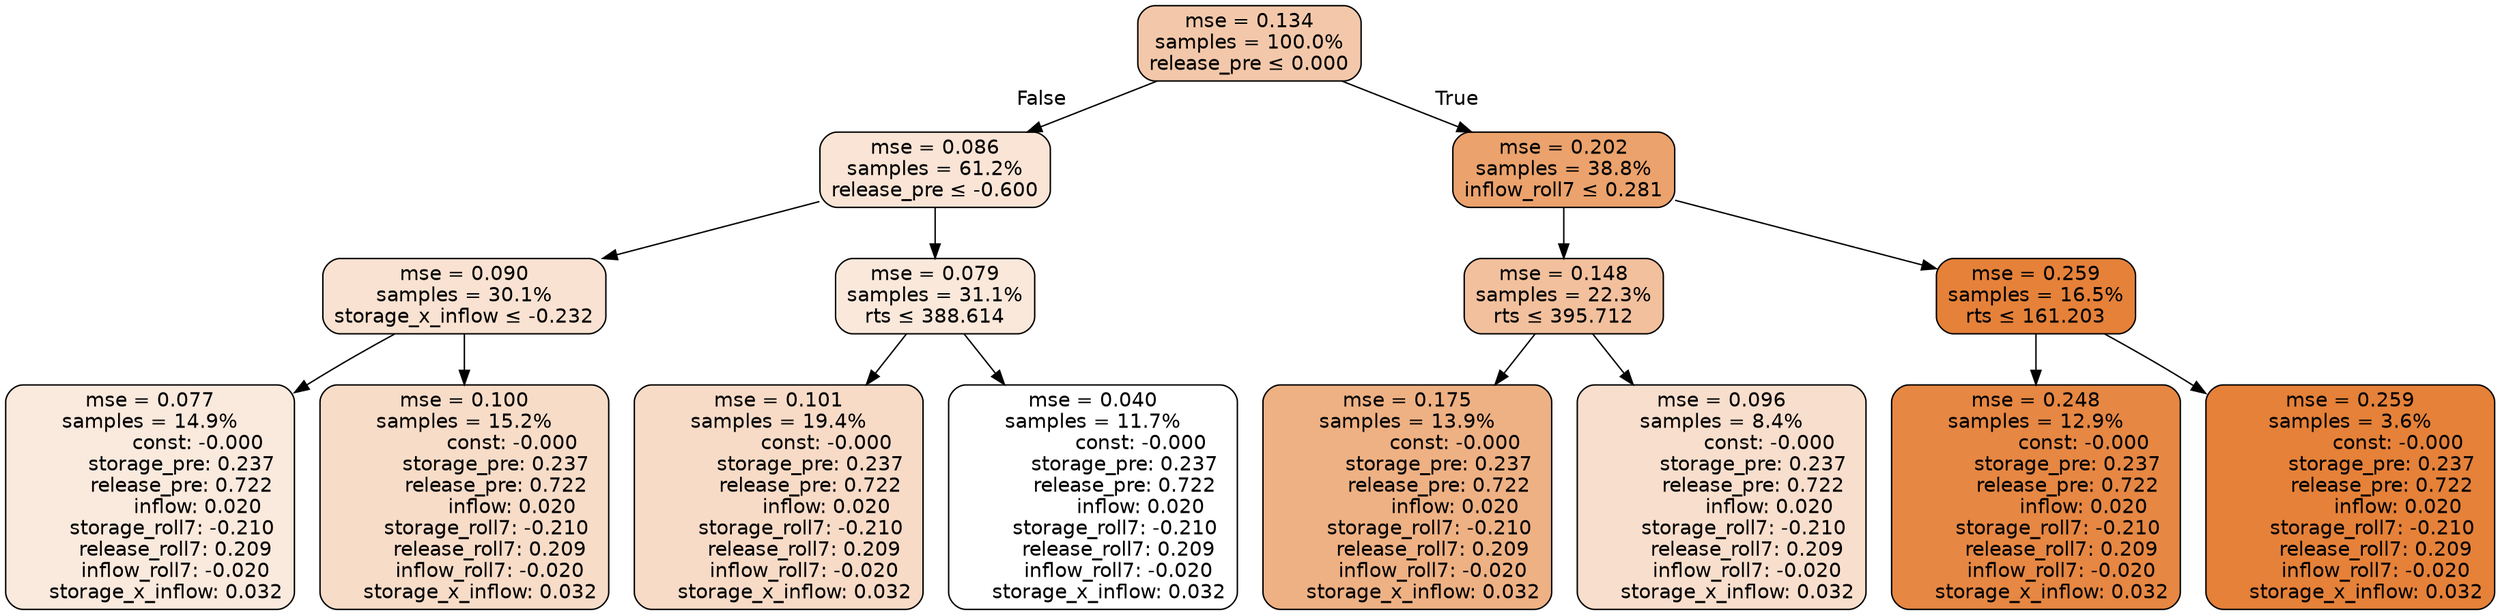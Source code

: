 digraph tree {
node [shape=rectangle, style="filled, rounded", color="black", fontname=helvetica] ;
edge [fontname=helvetica] ;
	"0" [label="mse = 0.134
samples = 100.0%
release_pre &le; 0.000", fillcolor="#f3c8aa"]
	"1" [label="mse = 0.086
samples = 61.2%
release_pre &le; -0.600", fillcolor="#f9e4d5"]
	"2" [label="mse = 0.090
samples = 30.1%
storage_x_inflow &le; -0.232", fillcolor="#f9e2d1"]
	"3" [label="mse = 0.077
samples = 14.9%
               const: -0.000
          storage_pre: 0.237
          release_pre: 0.722
               inflow: 0.020
       storage_roll7: -0.210
        release_roll7: 0.209
        inflow_roll7: -0.020
     storage_x_inflow: 0.032", fillcolor="#fae9dd"]
	"4" [label="mse = 0.100
samples = 15.2%
               const: -0.000
          storage_pre: 0.237
          release_pre: 0.722
               inflow: 0.020
       storage_roll7: -0.210
        release_roll7: 0.209
        inflow_roll7: -0.020
     storage_x_inflow: 0.032", fillcolor="#f7dcc8"]
	"5" [label="mse = 0.079
samples = 31.1%
rts &le; 388.614", fillcolor="#fae8db"]
	"6" [label="mse = 0.101
samples = 19.4%
               const: -0.000
          storage_pre: 0.237
          release_pre: 0.722
               inflow: 0.020
       storage_roll7: -0.210
        release_roll7: 0.209
        inflow_roll7: -0.020
     storage_x_inflow: 0.032", fillcolor="#f7dbc7"]
	"7" [label="mse = 0.040
samples = 11.7%
               const: -0.000
          storage_pre: 0.237
          release_pre: 0.722
               inflow: 0.020
       storage_roll7: -0.210
        release_roll7: 0.209
        inflow_roll7: -0.020
     storage_x_inflow: 0.032", fillcolor="#ffffff"]
	"8" [label="mse = 0.202
samples = 38.8%
inflow_roll7 &le; 0.281", fillcolor="#eba26c"]
	"9" [label="mse = 0.148
samples = 22.3%
rts &le; 395.712", fillcolor="#f2c09d"]
	"10" [label="mse = 0.175
samples = 13.9%
               const: -0.000
          storage_pre: 0.237
          release_pre: 0.722
               inflow: 0.020
       storage_roll7: -0.210
        release_roll7: 0.209
        inflow_roll7: -0.020
     storage_x_inflow: 0.032", fillcolor="#eeb184"]
	"11" [label="mse = 0.096
samples = 8.4%
               const: -0.000
          storage_pre: 0.237
          release_pre: 0.722
               inflow: 0.020
       storage_roll7: -0.210
        release_roll7: 0.209
        inflow_roll7: -0.020
     storage_x_inflow: 0.032", fillcolor="#f8decc"]
	"12" [label="mse = 0.259
samples = 16.5%
rts &le; 161.203", fillcolor="#e58139"]
	"13" [label="mse = 0.248
samples = 12.9%
               const: -0.000
          storage_pre: 0.237
          release_pre: 0.722
               inflow: 0.020
       storage_roll7: -0.210
        release_roll7: 0.209
        inflow_roll7: -0.020
     storage_x_inflow: 0.032", fillcolor="#e68743"]
	"14" [label="mse = 0.259
samples = 3.6%
               const: -0.000
          storage_pre: 0.237
          release_pre: 0.722
               inflow: 0.020
       storage_roll7: -0.210
        release_roll7: 0.209
        inflow_roll7: -0.020
     storage_x_inflow: 0.032", fillcolor="#e58139"]

	"0" -> "1" [labeldistance=2.5, labelangle=45, headlabel="False"]
	"1" -> "2"
	"2" -> "3"
	"2" -> "4"
	"1" -> "5"
	"5" -> "6"
	"5" -> "7"
	"0" -> "8" [labeldistance=2.5, labelangle=-45, headlabel="True"]
	"8" -> "9"
	"9" -> "10"
	"9" -> "11"
	"8" -> "12"
	"12" -> "13"
	"12" -> "14"
}